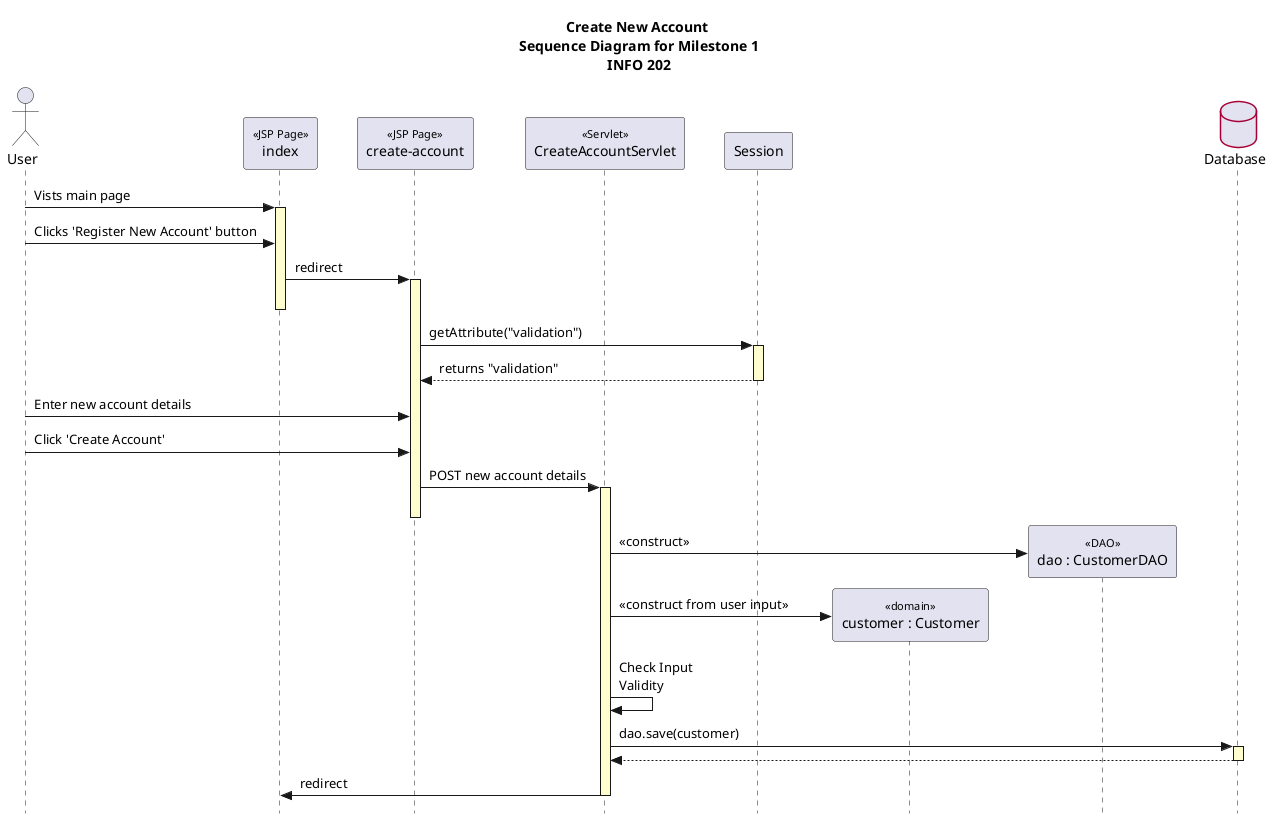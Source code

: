 @startuml CreateAccount

title : Create New Account \nSequence Diagram for Milestone 1\nINFO 202

' === Style Tweaks ===

' make the diagram a little more readable
skinparam {
	Style strictuml
	RoundCorner 5
	BoxPadding 35
	ParticipantPadding 15
    Padding 2

	Sequence {
		' make activations yellow too
		LifeLineBackgroundColor #FDFDCD

		' make stereotypes more presentable
		Stereotype {
			Font {
				Size 11
				Style plain
			}
		}
	}

	Database {
		' make database border consistent with the rest of the diagram
		BorderColor #A80036
	}
}

' === Actors / Participants

actor "User" as user
participant "index" as index << JSP Page >>
participant "create-account" as cre << JSP Page >>
participant "CreateAccountServlet" as creServ << Servlet >>
participant "Session" as session
participant "customer : Customer" as cust << domain >>
participant "dao : CustomerDAO" as dao << DAO >>
database "Database" as db

' === Interactions ===

' user visits main page and clicks create account
user -> index++ : Vists main page
user -> index : Clicks 'Register New Account' button
index -> cre++ : redirect
index--
' check validation from session
cre -> session++ : getAttribute("validation")
return returns "validation"
'customer enters account details and clicks create
user -> cre : Enter new account details
user -> cre : Click 'Create Account'
cre -> creServ++ : POST new account details
cre--
' dao setup
create dao
creServ -> dao : <<construct>>
'customer instance created
create cust
creServ -> cust : << construct from user input >>
'validation checks
creServ -> creServ : Check Input\nValidity
'save new customer in database
creServ -> db++ : dao.save(customer)
return
'redirect to main page
creServ -> index : redirect
creServ--


@enduml
